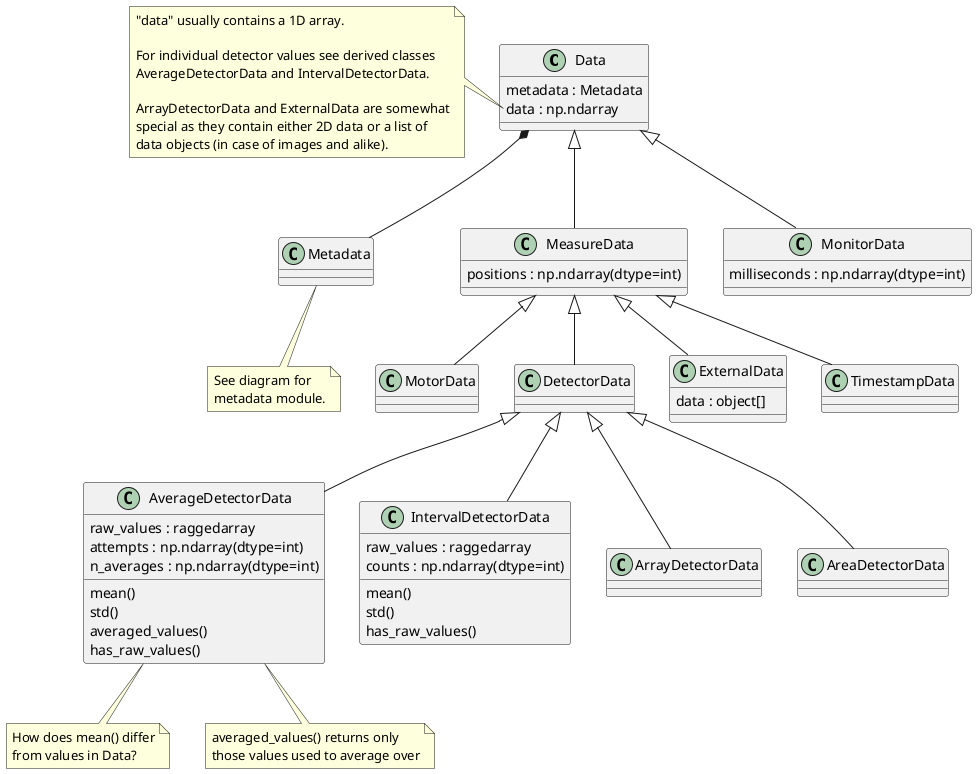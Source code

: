 @startuml
'skinparam dpi 150

class Data {
    metadata : Metadata
    data : np.ndarray
}
note left of Data::data
    "data" usually contains a 1D array.

    For individual detector values see derived classes
    AverageDetectorData and IntervalDetectorData.

    ArrayDetectorData and ExternalData are somewhat
    special as they contain either 2D data or a list of
    data objects (in case of images and alike).
end note

class Metadata {
}
note bottom: See diagram for\nmetadata module.

class MeasureData {
    {field} positions : np.ndarray(dtype=int)
}

class MonitorData {
    {field} milliseconds : np.ndarray(dtype=int)
}

class MotorData {
}

class DetectorData {
}

class ExternalData {
    data : object[]
}

class TimestampData {
}

class AverageDetectorData extends DetectorData {
    raw_values : raggedarray
    {field} attempts : np.ndarray(dtype=int)
    {field} n_averages : np.ndarray(dtype=int)
    mean()
    std()
    averaged_values()
    has_raw_values()
}
note bottom: How does mean() differ\nfrom values in Data?
note bottom of AverageDetectorData: averaged_values() returns only\nthose values used to average over

class IntervalDetectorData extends DetectorData {
    raw_values : raggedarray
    {field} counts : np.ndarray(dtype=int)
    mean()
    std()
    has_raw_values()
}

class ArrayDetectorData extends DetectorData {
}

class AreaDetectorData extends DetectorData {
}

Data *-- Metadata
Data <|-- MeasureData
Data <|-- MonitorData
MeasureData <|-- MotorData
MeasureData <|-- DetectorData
MeasureData <|-- ExternalData
MeasureData <|-- TimestampData

@enduml
